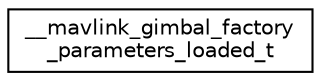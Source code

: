 digraph "Graphical Class Hierarchy"
{
 // INTERACTIVE_SVG=YES
  edge [fontname="Helvetica",fontsize="10",labelfontname="Helvetica",labelfontsize="10"];
  node [fontname="Helvetica",fontsize="10",shape=record];
  rankdir="LR";
  Node1 [label="__mavlink_gimbal_factory\l_parameters_loaded_t",height=0.2,width=0.4,color="black", fillcolor="white", style="filled",URL="$struct____mavlink__gimbal__factory__parameters__loaded__t.html"];
}

